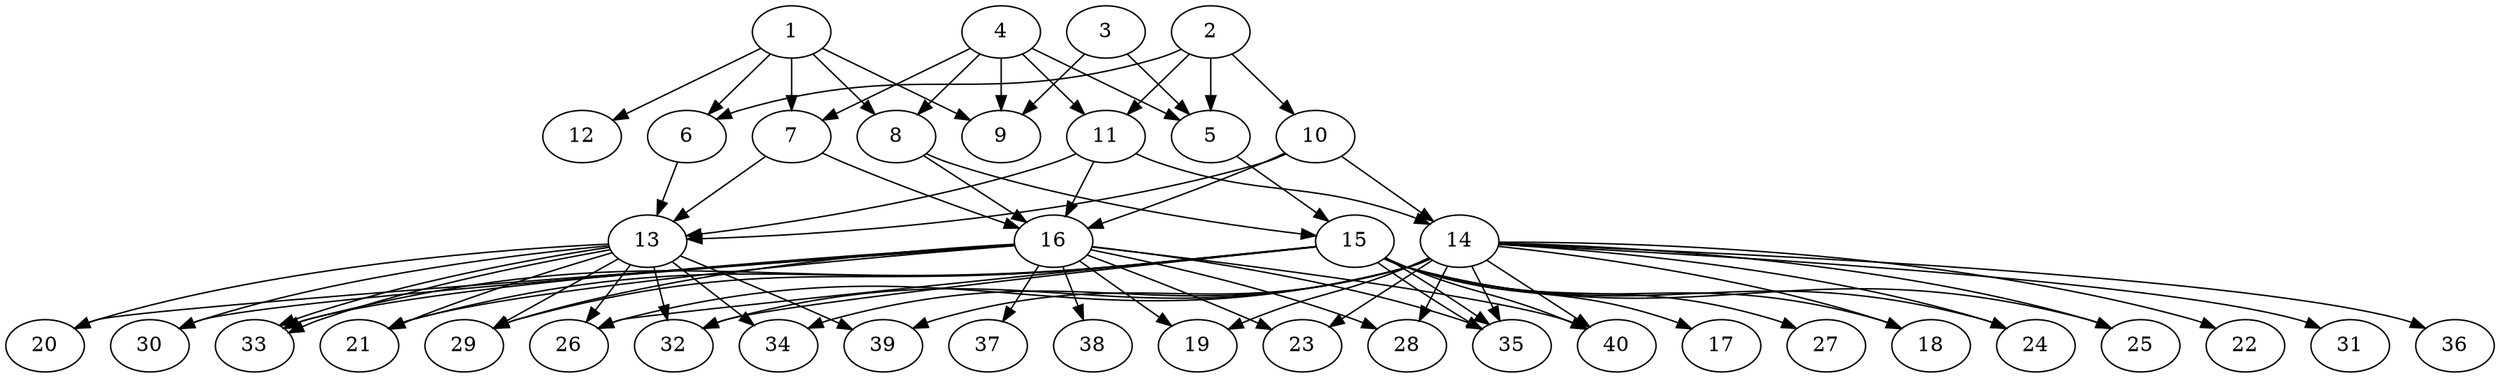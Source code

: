 // DAG (tier=3-complex, mode=compute, n=40, ccr=0.484, fat=0.808, density=0.774, regular=0.205, jump=0.257, mindata=1048576, maxdata=16777216)
// DAG automatically generated by daggen at Sun Aug 24 16:33:34 2025
// /home/ermia/Project/Environments/daggen/bin/daggen --dot --ccr 0.484 --fat 0.808 --regular 0.205 --density 0.774 --jump 0.257 --mindata 1048576 --maxdata 16777216 -n 40 
digraph G {
  1 [size="2263175485408378368", alpha="0.19", expect_size="1131587742704189184"]
  1 -> 6 [size ="1355983217491968"]
  1 -> 7 [size ="1355983217491968"]
  1 -> 8 [size ="1355983217491968"]
  1 -> 9 [size ="1355983217491968"]
  1 -> 12 [size ="1355983217491968"]
  2 [size="7590075806810224", alpha="0.01", expect_size="3795037903405112"]
  2 -> 5 [size ="296578531196928"]
  2 -> 6 [size ="296578531196928"]
  2 -> 10 [size ="296578531196928"]
  2 -> 11 [size ="296578531196928"]
  3 [size="2996507001015433691136", alpha="0.06", expect_size="1498253500507716845568"]
  3 -> 5 [size ="1662775122198528"]
  3 -> 9 [size ="1662775122198528"]
  4 [size="1105948710331928805376", alpha="0.13", expect_size="552974355165964402688"]
  4 -> 5 [size ="855552460587008"]
  4 -> 7 [size ="855552460587008"]
  4 -> 8 [size ="855552460587008"]
  4 -> 9 [size ="855552460587008"]
  4 -> 11 [size ="855552460587008"]
  5 [size="35948501066693214208", alpha="0.12", expect_size="17974250533346607104"]
  5 -> 15 [size ="87138586591232"]
  6 [size="1351109709530907648", alpha="0.19", expect_size="675554854765453824"]
  6 -> 13 [size ="1800384020480000"]
  7 [size="16552222506300210", alpha="0.07", expect_size="8276111253150105"]
  7 -> 13 [size ="302795731238912"]
  7 -> 16 [size ="302795731238912"]
  8 [size="5564714313124175872", alpha="0.15", expect_size="2782357156562087936"]
  8 -> 15 [size ="2224122717274112"]
  8 -> 16 [size ="2224122717274112"]
  9 [size="11673794928535638", alpha="0.12", expect_size="5836897464267819"]
  10 [size="378556944344800", alpha="0.18", expect_size="189278472172400"]
  10 -> 13 [size ="36292473651200"]
  10 -> 14 [size ="36292473651200"]
  10 -> 16 [size ="36292473651200"]
  11 [size="970308408990412832768", alpha="0.03", expect_size="485154204495206416384"]
  11 -> 13 [size ="784085068808192"]
  11 -> 14 [size ="784085068808192"]
  11 -> 16 [size ="784085068808192"]
  12 [size="1329815519537194336256", alpha="0.16", expect_size="664907759768597168128"]
  13 [size="89238876850283872256", alpha="0.02", expect_size="44619438425141936128"]
  13 -> 20 [size ="159756811501568"]
  13 -> 21 [size ="159756811501568"]
  13 -> 26 [size ="159756811501568"]
  13 -> 29 [size ="159756811501568"]
  13 -> 30 [size ="159756811501568"]
  13 -> 32 [size ="159756811501568"]
  13 -> 33 [size ="159756811501568"]
  13 -> 33 [size ="159756811501568"]
  13 -> 34 [size ="159756811501568"]
  13 -> 39 [size ="159756811501568"]
  14 [size="2911132630392206524416", alpha="0.03", expect_size="1455566315196103262208"]
  14 -> 18 [size ="1631040137330688"]
  14 -> 19 [size ="1631040137330688"]
  14 -> 22 [size ="1631040137330688"]
  14 -> 23 [size ="1631040137330688"]
  14 -> 24 [size ="1631040137330688"]
  14 -> 25 [size ="1631040137330688"]
  14 -> 26 [size ="1631040137330688"]
  14 -> 28 [size ="1631040137330688"]
  14 -> 31 [size ="1631040137330688"]
  14 -> 32 [size ="1631040137330688"]
  14 -> 34 [size ="1631040137330688"]
  14 -> 35 [size ="1631040137330688"]
  14 -> 36 [size ="1631040137330688"]
  14 -> 39 [size ="1631040137330688"]
  14 -> 40 [size ="1631040137330688"]
  15 [size="4428054749014248", alpha="0.03", expect_size="2214027374507124"]
  15 -> 17 [size ="84615687569408"]
  15 -> 18 [size ="84615687569408"]
  15 -> 21 [size ="84615687569408"]
  15 -> 24 [size ="84615687569408"]
  15 -> 25 [size ="84615687569408"]
  15 -> 26 [size ="84615687569408"]
  15 -> 27 [size ="84615687569408"]
  15 -> 29 [size ="84615687569408"]
  15 -> 32 [size ="84615687569408"]
  15 -> 33 [size ="84615687569408"]
  15 -> 35 [size ="84615687569408"]
  15 -> 35 [size ="84615687569408"]
  15 -> 40 [size ="84615687569408"]
  16 [size="45138563845188608", alpha="0.17", expect_size="22569281922594304"]
  16 -> 19 [size ="827324459122688"]
  16 -> 20 [size ="827324459122688"]
  16 -> 21 [size ="827324459122688"]
  16 -> 23 [size ="827324459122688"]
  16 -> 28 [size ="827324459122688"]
  16 -> 29 [size ="827324459122688"]
  16 -> 30 [size ="827324459122688"]
  16 -> 33 [size ="827324459122688"]
  16 -> 35 [size ="827324459122688"]
  16 -> 37 [size ="827324459122688"]
  16 -> 38 [size ="827324459122688"]
  16 -> 40 [size ="827324459122688"]
  17 [size="1641292312216711680", alpha="0.13", expect_size="820646156108355840"]
  18 [size="13973950846053114", alpha="0.04", expect_size="6986975423026557"]
  19 [size="539512182669312000000", alpha="0.02", expect_size="269756091334656000000"]
  20 [size="14185038741742238", alpha="0.16", expect_size="7092519370871119"]
  21 [size="35649797732131756", alpha="0.14", expect_size="17824898866065878"]
  22 [size="837200925775821275136", alpha="0.13", expect_size="418600462887910637568"]
  23 [size="1732064891905670912", alpha="0.06", expect_size="866032445952835456"]
  24 [size="323234096463206144", alpha="0.16", expect_size="161617048231603072"]
  25 [size="501851819900312128", alpha="0.19", expect_size="250925909950156064"]
  26 [size="11776523087330936", alpha="0.03", expect_size="5888261543665468"]
  27 [size="59925320496132224", alpha="0.08", expect_size="29962660248066112"]
  28 [size="15970330881351570", alpha="0.11", expect_size="7985165440675785"]
  29 [size="261013167882637410304", alpha="0.17", expect_size="130506583941318705152"]
  30 [size="6025070782072225792", alpha="0.16", expect_size="3012535391036112896"]
  31 [size="769268228774332203008", alpha="0.15", expect_size="384634114387166101504"]
  32 [size="548131329955959", alpha="0.07", expect_size="274065664977979"]
  33 [size="3121435613056259325952", alpha="0.12", expect_size="1560717806528129662976"]
  34 [size="425501579606000", alpha="0.17", expect_size="212750789803000"]
  35 [size="851309166563669632", alpha="0.13", expect_size="425654583281834816"]
  36 [size="106996061529049280", alpha="0.09", expect_size="53498030764524640"]
  37 [size="1126110463319343104000", alpha="0.13", expect_size="563055231659671552000"]
  38 [size="48174623880668368", alpha="0.02", expect_size="24087311940334184"]
  39 [size="6369245948315494", alpha="0.06", expect_size="3184622974157747"]
  40 [size="1766526824537126400", alpha="0.12", expect_size="883263412268563200"]
}